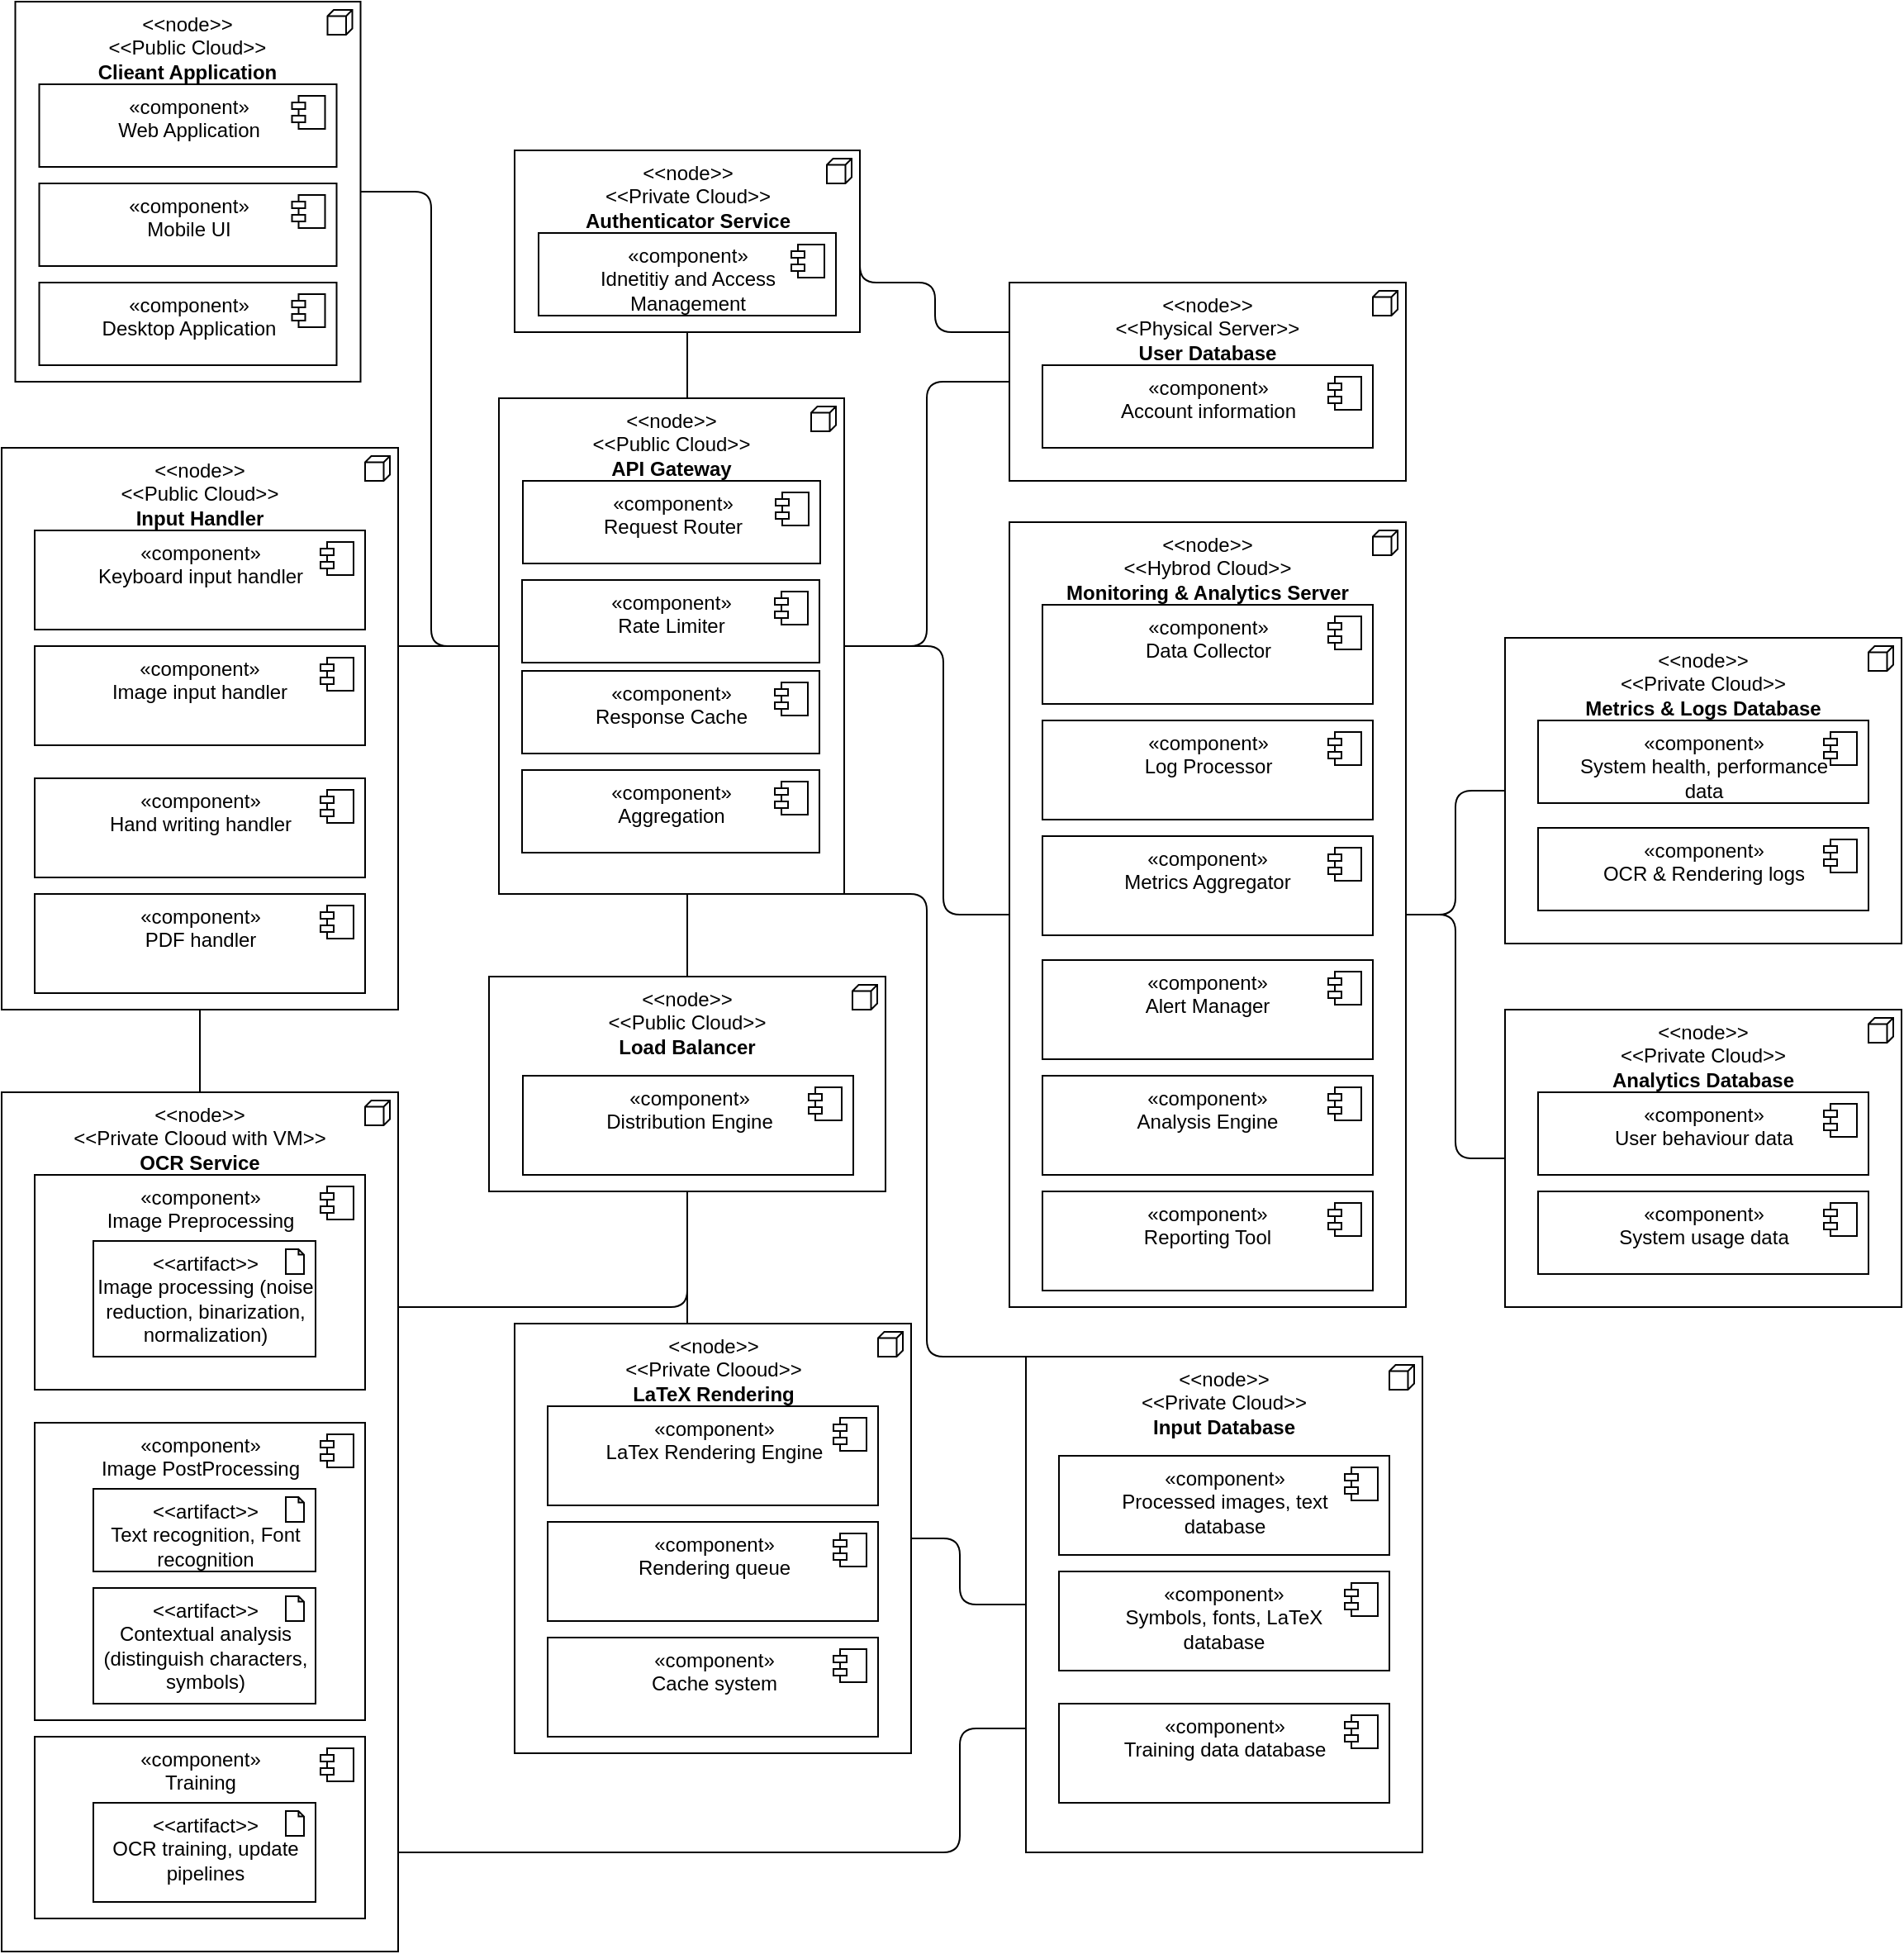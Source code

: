 <mxfile>
    <diagram id="DrkyC3V2zFr1rEeItjGi" name="Page-1">
        <mxGraphModel dx="1384" dy="1296" grid="1" gridSize="10" guides="1" tooltips="1" connect="1" arrows="1" fold="1" page="1" pageScale="1" pageWidth="850" pageHeight="1100" math="0" shadow="0">
            <root>
                <mxCell id="0"/>
                <mxCell id="1" parent="0"/>
                <mxCell id="99" style="html=1;entryX=0;entryY=0.5;entryDx=0;entryDy=0;entryPerimeter=0;edgeStyle=elbowEdgeStyle;endArrow=none;endFill=0;exitX=1;exitY=0.5;exitDx=0;exitDy=0;exitPerimeter=0;" parent="1" source="10" target="47" edge="1">
                    <mxGeometry relative="1" as="geometry">
                        <mxPoint x="332.25" y="290" as="targetPoint"/>
                        <Array as="points">
                            <mxPoint x="270" y="370"/>
                            <mxPoint x="329" y="250"/>
                        </Array>
                    </mxGeometry>
                </mxCell>
                <mxCell id="10" value="&amp;lt;&amp;lt;node&amp;gt;&amp;gt;&lt;br&gt;&amp;lt;&amp;lt;Public Cloud&amp;gt;&amp;gt;&lt;br&gt;&lt;b&gt;Clieant Application&lt;/b&gt;" style="html=1;outlineConnect=0;whiteSpace=wrap;shape=mxgraph.archimate.application;appType=node;align=center;verticalAlign=top;" parent="1" vertex="1">
                    <mxGeometry x="18.25" y="30" width="209" height="230" as="geometry"/>
                </mxCell>
                <mxCell id="29" value="«c&lt;span style=&quot;border-color: var(--border-color);&quot;&gt;omponent&lt;/span&gt;»&lt;br&gt;Web Application" style="html=1;dropTarget=0;verticalAlign=top;" parent="1" vertex="1">
                    <mxGeometry x="32.75" y="80" width="180" height="50" as="geometry"/>
                </mxCell>
                <mxCell id="30" value="" style="shape=module;jettyWidth=8;jettyHeight=4;" parent="29" vertex="1">
                    <mxGeometry x="1" width="20" height="20" relative="1" as="geometry">
                        <mxPoint x="-27" y="7" as="offset"/>
                    </mxGeometry>
                </mxCell>
                <mxCell id="31" value="«c&lt;span style=&quot;border-color: var(--border-color);&quot;&gt;omponent&lt;/span&gt;»&lt;br&gt;Mobile UI" style="html=1;dropTarget=0;verticalAlign=top;" parent="1" vertex="1">
                    <mxGeometry x="32.75" y="140" width="180" height="50" as="geometry"/>
                </mxCell>
                <mxCell id="32" value="" style="shape=module;jettyWidth=8;jettyHeight=4;" parent="31" vertex="1">
                    <mxGeometry x="1" width="20" height="20" relative="1" as="geometry">
                        <mxPoint x="-27" y="7" as="offset"/>
                    </mxGeometry>
                </mxCell>
                <mxCell id="38" value="&amp;lt;&amp;lt;node&amp;gt;&amp;gt;&lt;br&gt;&amp;lt;&amp;lt;Private Clooud with VM&amp;gt;&amp;gt;&lt;br&gt;&lt;b&gt;OCR Service&lt;/b&gt;" style="html=1;outlineConnect=0;whiteSpace=wrap;shape=mxgraph.archimate.application;appType=node;align=center;verticalAlign=top;" parent="1" vertex="1">
                    <mxGeometry x="10" y="690" width="240" height="520" as="geometry"/>
                </mxCell>
                <mxCell id="39" value="«c&lt;span style=&quot;border-color: var(--border-color);&quot;&gt;omponent&lt;/span&gt;»&lt;br&gt;Image Preprocessing" style="html=1;dropTarget=0;verticalAlign=top;" parent="1" vertex="1">
                    <mxGeometry x="30" y="740" width="200" height="130" as="geometry"/>
                </mxCell>
                <mxCell id="40" value="" style="shape=module;jettyWidth=8;jettyHeight=4;" parent="39" vertex="1">
                    <mxGeometry x="1" width="20" height="20" relative="1" as="geometry">
                        <mxPoint x="-27" y="7" as="offset"/>
                    </mxGeometry>
                </mxCell>
                <mxCell id="45" value="«c&lt;span style=&quot;border-color: var(--border-color);&quot;&gt;omponent&lt;/span&gt;»&lt;br&gt;Desktop Application" style="html=1;dropTarget=0;verticalAlign=top;" parent="1" vertex="1">
                    <mxGeometry x="32.75" y="200" width="180" height="50" as="geometry"/>
                </mxCell>
                <mxCell id="46" value="" style="shape=module;jettyWidth=8;jettyHeight=4;" parent="45" vertex="1">
                    <mxGeometry x="1" width="20" height="20" relative="1" as="geometry">
                        <mxPoint x="-27" y="7" as="offset"/>
                    </mxGeometry>
                </mxCell>
                <mxCell id="195" style="edgeStyle=orthogonalEdgeStyle;html=1;endArrow=none;endFill=0;" edge="1" parent="1" source="47" target="188">
                    <mxGeometry relative="1" as="geometry">
                        <Array as="points">
                            <mxPoint x="425" y="580"/>
                            <mxPoint x="425" y="580"/>
                        </Array>
                    </mxGeometry>
                </mxCell>
                <mxCell id="47" value="&amp;lt;&amp;lt;node&amp;gt;&amp;gt;&lt;br&gt;&amp;lt;&amp;lt;Public Cloud&amp;gt;&amp;gt;&lt;br&gt;&lt;b&gt;API Gateway&lt;/b&gt;" style="html=1;outlineConnect=0;whiteSpace=wrap;shape=mxgraph.archimate.application;appType=node;align=center;verticalAlign=top;" parent="1" vertex="1">
                    <mxGeometry x="311" y="270" width="209" height="300" as="geometry"/>
                </mxCell>
                <mxCell id="48" value="«c&lt;span style=&quot;border-color: var(--border-color);&quot;&gt;omponent&lt;/span&gt;»&lt;br&gt;Request Router" style="html=1;dropTarget=0;verticalAlign=top;" parent="1" vertex="1">
                    <mxGeometry x="325.5" y="320" width="180" height="50" as="geometry"/>
                </mxCell>
                <mxCell id="49" value="" style="shape=module;jettyWidth=8;jettyHeight=4;" parent="48" vertex="1">
                    <mxGeometry x="1" width="20" height="20" relative="1" as="geometry">
                        <mxPoint x="-27" y="7" as="offset"/>
                    </mxGeometry>
                </mxCell>
                <mxCell id="52" value="«c&lt;span style=&quot;border-color: var(--border-color);&quot;&gt;omponent&lt;/span&gt;»&lt;br&gt;Rate Limiter" style="html=1;dropTarget=0;verticalAlign=top;" parent="1" vertex="1">
                    <mxGeometry x="325" y="380" width="180" height="50" as="geometry"/>
                </mxCell>
                <mxCell id="53" value="" style="shape=module;jettyWidth=8;jettyHeight=4;" parent="52" vertex="1">
                    <mxGeometry x="1" width="20" height="20" relative="1" as="geometry">
                        <mxPoint x="-27" y="7" as="offset"/>
                    </mxGeometry>
                </mxCell>
                <mxCell id="54" value="«c&lt;span style=&quot;border-color: var(--border-color);&quot;&gt;omponent&lt;/span&gt;»&lt;br&gt;Response Cache" style="html=1;dropTarget=0;verticalAlign=top;" parent="1" vertex="1">
                    <mxGeometry x="325" y="435" width="180" height="50" as="geometry"/>
                </mxCell>
                <mxCell id="55" value="" style="shape=module;jettyWidth=8;jettyHeight=4;" parent="54" vertex="1">
                    <mxGeometry x="1" width="20" height="20" relative="1" as="geometry">
                        <mxPoint x="-27" y="7" as="offset"/>
                    </mxGeometry>
                </mxCell>
                <mxCell id="57" value="«c&lt;span style=&quot;border-color: var(--border-color);&quot;&gt;omponent&lt;/span&gt;»&lt;br&gt;Aggregation" style="html=1;dropTarget=0;verticalAlign=top;" parent="1" vertex="1">
                    <mxGeometry x="325" y="495" width="180" height="50" as="geometry"/>
                </mxCell>
                <mxCell id="58" value="" style="shape=module;jettyWidth=8;jettyHeight=4;" parent="57" vertex="1">
                    <mxGeometry x="1" width="20" height="20" relative="1" as="geometry">
                        <mxPoint x="-27" y="7" as="offset"/>
                    </mxGeometry>
                </mxCell>
                <mxCell id="59" value="&amp;lt;&amp;lt;artifact&amp;gt;&amp;gt;&lt;br&gt;Image processing (noise reduction, binarization, normalization)" style="html=1;outlineConnect=0;whiteSpace=wrap;shape=mxgraph.archimate3.application;appType=artifact;archiType=square;verticalAlign=top;" parent="1" vertex="1">
                    <mxGeometry x="65.5" y="780" width="134.5" height="70" as="geometry"/>
                </mxCell>
                <mxCell id="62" value="«c&lt;span style=&quot;border-color: var(--border-color);&quot;&gt;omponent&lt;/span&gt;»&lt;br&gt;Image PostProcessing" style="html=1;dropTarget=0;verticalAlign=top;" parent="1" vertex="1">
                    <mxGeometry x="30" y="890" width="200" height="180" as="geometry"/>
                </mxCell>
                <mxCell id="63" value="" style="shape=module;jettyWidth=8;jettyHeight=4;" parent="62" vertex="1">
                    <mxGeometry x="1" width="20" height="20" relative="1" as="geometry">
                        <mxPoint x="-27" y="7" as="offset"/>
                    </mxGeometry>
                </mxCell>
                <mxCell id="64" value="&amp;lt;&amp;lt;artifact&amp;gt;&amp;gt;&lt;br&gt;Text recognition, Font recognition" style="html=1;outlineConnect=0;whiteSpace=wrap;shape=mxgraph.archimate3.application;appType=artifact;archiType=square;verticalAlign=top;" parent="1" vertex="1">
                    <mxGeometry x="65.5" y="930" width="134.5" height="50" as="geometry"/>
                </mxCell>
                <mxCell id="61" value="&amp;lt;&amp;lt;artifact&amp;gt;&amp;gt;&lt;br&gt;Contextual analysis (distinguish characters, symbols)" style="html=1;outlineConnect=0;whiteSpace=wrap;shape=mxgraph.archimate3.application;appType=artifact;archiType=square;verticalAlign=top;" parent="1" vertex="1">
                    <mxGeometry x="65.5" y="990" width="134.5" height="70" as="geometry"/>
                </mxCell>
                <mxCell id="65" value="«c&lt;span style=&quot;border-color: var(--border-color);&quot;&gt;omponent&lt;/span&gt;»&lt;br&gt;Training" style="html=1;dropTarget=0;verticalAlign=top;" parent="1" vertex="1">
                    <mxGeometry x="30" y="1080" width="200" height="110" as="geometry"/>
                </mxCell>
                <mxCell id="66" value="" style="shape=module;jettyWidth=8;jettyHeight=4;" parent="65" vertex="1">
                    <mxGeometry x="1" width="20" height="20" relative="1" as="geometry">
                        <mxPoint x="-27" y="7" as="offset"/>
                    </mxGeometry>
                </mxCell>
                <mxCell id="67" value="&amp;lt;&amp;lt;artifact&amp;gt;&amp;gt;&lt;br&gt;OCR training, update pipelines" style="html=1;outlineConnect=0;whiteSpace=wrap;shape=mxgraph.archimate3.application;appType=artifact;archiType=square;verticalAlign=top;" parent="1" vertex="1">
                    <mxGeometry x="65.5" y="1120" width="134.5" height="60" as="geometry"/>
                </mxCell>
                <mxCell id="68" value="&amp;lt;&amp;lt;node&amp;gt;&amp;gt;&lt;br&gt;&amp;lt;&amp;lt;Private Clooud&amp;gt;&amp;gt;&lt;br style=&quot;border-color: var(--border-color);&quot;&gt;&lt;b&gt;LaTeX Rendering&lt;/b&gt;" style="html=1;outlineConnect=0;whiteSpace=wrap;shape=mxgraph.archimate.application;appType=node;align=center;verticalAlign=top;" parent="1" vertex="1">
                    <mxGeometry x="320.5" y="830" width="240" height="260" as="geometry"/>
                </mxCell>
                <mxCell id="69" value="«c&lt;span style=&quot;border-color: var(--border-color);&quot;&gt;omponent&lt;/span&gt;»&lt;br&gt;LaTex Rendering Engine" style="html=1;dropTarget=0;verticalAlign=top;" parent="1" vertex="1">
                    <mxGeometry x="340.5" y="880" width="200" height="60" as="geometry"/>
                </mxCell>
                <mxCell id="70" value="" style="shape=module;jettyWidth=8;jettyHeight=4;" parent="69" vertex="1">
                    <mxGeometry x="1" width="20" height="20" relative="1" as="geometry">
                        <mxPoint x="-27" y="7" as="offset"/>
                    </mxGeometry>
                </mxCell>
                <mxCell id="71" value="«c&lt;span style=&quot;border-color: var(--border-color);&quot;&gt;omponent&lt;/span&gt;»&lt;br&gt;Rendering queue" style="html=1;dropTarget=0;verticalAlign=top;" parent="1" vertex="1">
                    <mxGeometry x="340.5" y="950" width="200" height="60" as="geometry"/>
                </mxCell>
                <mxCell id="72" value="" style="shape=module;jettyWidth=8;jettyHeight=4;" parent="71" vertex="1">
                    <mxGeometry x="1" width="20" height="20" relative="1" as="geometry">
                        <mxPoint x="-27" y="7" as="offset"/>
                    </mxGeometry>
                </mxCell>
                <mxCell id="73" value="«c&lt;span style=&quot;border-color: var(--border-color);&quot;&gt;omponent&lt;/span&gt;»&lt;br&gt;Cache system" style="html=1;dropTarget=0;verticalAlign=top;" parent="1" vertex="1">
                    <mxGeometry x="340.5" y="1020" width="200" height="60" as="geometry"/>
                </mxCell>
                <mxCell id="74" value="" style="shape=module;jettyWidth=8;jettyHeight=4;" parent="73" vertex="1">
                    <mxGeometry x="1" width="20" height="20" relative="1" as="geometry">
                        <mxPoint x="-27" y="7" as="offset"/>
                    </mxGeometry>
                </mxCell>
                <mxCell id="182" style="edgeStyle=orthogonalEdgeStyle;html=1;exitX=0;exitY=0.25;exitDx=0;exitDy=0;exitPerimeter=0;entryX=1;entryY=0.5;entryDx=0;entryDy=0;entryPerimeter=0;endArrow=none;endFill=0;" parent="1" source="75" target="114" edge="1">
                    <mxGeometry relative="1" as="geometry">
                        <Array as="points">
                            <mxPoint x="575" y="230"/>
                            <mxPoint x="575" y="200"/>
                            <mxPoint x="529" y="200"/>
                        </Array>
                    </mxGeometry>
                </mxCell>
                <mxCell id="75" value="&amp;lt;&amp;lt;node&amp;gt;&amp;gt;&lt;br&gt;&amp;lt;&amp;lt;Physical Server&amp;gt;&amp;gt;&lt;br style=&quot;border-color: var(--border-color);&quot;&gt;&lt;b&gt;User Database&lt;/b&gt;" style="html=1;outlineConnect=0;whiteSpace=wrap;shape=mxgraph.archimate.application;appType=node;align=center;verticalAlign=top;" parent="1" vertex="1">
                    <mxGeometry x="620" y="200" width="240" height="120" as="geometry"/>
                </mxCell>
                <mxCell id="76" value="«c&lt;span style=&quot;border-color: var(--border-color);&quot;&gt;omponent&lt;/span&gt;»&lt;br&gt;Account information" style="html=1;dropTarget=0;verticalAlign=top;" parent="1" vertex="1">
                    <mxGeometry x="640" y="250" width="200" height="50" as="geometry"/>
                </mxCell>
                <mxCell id="77" value="" style="shape=module;jettyWidth=8;jettyHeight=4;" parent="76" vertex="1">
                    <mxGeometry x="1" width="20" height="20" relative="1" as="geometry">
                        <mxPoint x="-27" y="7" as="offset"/>
                    </mxGeometry>
                </mxCell>
                <mxCell id="82" value="&amp;lt;&amp;lt;node&amp;gt;&amp;gt;&lt;br&gt;&amp;lt;&amp;lt;Private Cloud&amp;gt;&amp;gt;&lt;br&gt;&lt;b&gt;Input Database&lt;/b&gt;" style="html=1;outlineConnect=0;whiteSpace=wrap;shape=mxgraph.archimate.application;appType=node;align=center;verticalAlign=top;" parent="1" vertex="1">
                    <mxGeometry x="630" y="850" width="240" height="300" as="geometry"/>
                </mxCell>
                <mxCell id="83" value="«c&lt;span style=&quot;border-color: var(--border-color);&quot;&gt;omponent&lt;/span&gt;»&lt;br&gt;Processed images, text &lt;br&gt;database" style="html=1;dropTarget=0;verticalAlign=top;" parent="1" vertex="1">
                    <mxGeometry x="650" y="910" width="200" height="60" as="geometry"/>
                </mxCell>
                <mxCell id="84" value="" style="shape=module;jettyWidth=8;jettyHeight=4;" parent="83" vertex="1">
                    <mxGeometry x="1" width="20" height="20" relative="1" as="geometry">
                        <mxPoint x="-27" y="7" as="offset"/>
                    </mxGeometry>
                </mxCell>
                <mxCell id="85" value="«c&lt;span style=&quot;border-color: var(--border-color);&quot;&gt;omponent&lt;/span&gt;»&lt;br&gt;Training data database" style="html=1;dropTarget=0;verticalAlign=top;" parent="1" vertex="1">
                    <mxGeometry x="650" y="1060" width="200" height="60" as="geometry"/>
                </mxCell>
                <mxCell id="86" value="" style="shape=module;jettyWidth=8;jettyHeight=4;" parent="85" vertex="1">
                    <mxGeometry x="1" width="20" height="20" relative="1" as="geometry">
                        <mxPoint x="-27" y="7" as="offset"/>
                    </mxGeometry>
                </mxCell>
                <mxCell id="87" value="«c&lt;span style=&quot;border-color: var(--border-color);&quot;&gt;omponent&lt;/span&gt;»&lt;br&gt;Symbols, fonts, LaTeX &lt;br&gt;database" style="html=1;dropTarget=0;verticalAlign=top;whiteSpace=wrap;" parent="1" vertex="1">
                    <mxGeometry x="650" y="980" width="200" height="60" as="geometry"/>
                </mxCell>
                <mxCell id="88" value="" style="shape=module;jettyWidth=8;jettyHeight=4;" parent="87" vertex="1">
                    <mxGeometry x="1" width="20" height="20" relative="1" as="geometry">
                        <mxPoint x="-27" y="7" as="offset"/>
                    </mxGeometry>
                </mxCell>
                <mxCell id="106" style="edgeStyle=elbowEdgeStyle;html=1;entryX=0.5;entryY=0;entryDx=0;entryDy=0;entryPerimeter=0;endArrow=none;endFill=0;exitX=0.5;exitY=1;exitDx=0;exitDy=0;exitPerimeter=0;" parent="1" source="47" target="82" edge="1">
                    <mxGeometry relative="1" as="geometry">
                        <mxPoint x="531.25" y="665" as="sourcePoint"/>
                        <mxPoint x="298" y="880" as="targetPoint"/>
                        <Array as="points">
                            <mxPoint x="570" y="590"/>
                            <mxPoint x="580" y="810"/>
                            <mxPoint x="570" y="850"/>
                            <mxPoint x="660" y="870"/>
                            <mxPoint x="580" y="870"/>
                            <mxPoint x="416" y="740"/>
                            <mxPoint x="460" y="760"/>
                            <mxPoint x="358" y="780"/>
                            <mxPoint x="498" y="730"/>
                            <mxPoint x="428" y="710"/>
                        </Array>
                    </mxGeometry>
                </mxCell>
                <mxCell id="108" style="edgeStyle=elbowEdgeStyle;html=1;entryX=0;entryY=0.75;entryDx=0;entryDy=0;entryPerimeter=0;endArrow=none;endFill=0;" parent="1" source="38" target="82" edge="1">
                    <mxGeometry relative="1" as="geometry">
                        <mxPoint x="250" y="720" as="sourcePoint"/>
                        <mxPoint x="430.5" y="880" as="targetPoint"/>
                        <Array as="points">
                            <mxPoint x="590" y="1150"/>
                            <mxPoint x="580" y="1150"/>
                            <mxPoint x="580" y="1180"/>
                            <mxPoint x="550" y="1160"/>
                            <mxPoint x="460" y="1200"/>
                            <mxPoint x="660" y="1390"/>
                            <mxPoint x="320" y="960"/>
                            <mxPoint x="270" y="910"/>
                            <mxPoint x="250" y="740"/>
                            <mxPoint x="426" y="750"/>
                            <mxPoint x="470" y="770"/>
                            <mxPoint x="368" y="790"/>
                            <mxPoint x="508" y="740"/>
                            <mxPoint x="438" y="720"/>
                        </Array>
                    </mxGeometry>
                </mxCell>
                <mxCell id="110" style="html=1;entryX=0;entryY=0.5;entryDx=0;entryDy=0;entryPerimeter=0;edgeStyle=elbowEdgeStyle;endArrow=none;endFill=0;exitX=1;exitY=0.5;exitDx=0;exitDy=0;exitPerimeter=0;" parent="1" source="47" target="75" edge="1">
                    <mxGeometry relative="1" as="geometry">
                        <mxPoint x="580" y="436.25" as="sourcePoint"/>
                        <mxPoint x="652" y="493.75" as="targetPoint"/>
                    </mxGeometry>
                </mxCell>
                <mxCell id="114" value="&amp;lt;&amp;lt;node&amp;gt;&amp;gt;&lt;br&gt;&amp;lt;&amp;lt;Private Cloud&amp;gt;&amp;gt;&lt;br&gt;&lt;b&gt;Authenticator Service&lt;/b&gt;" style="html=1;outlineConnect=0;whiteSpace=wrap;shape=mxgraph.archimate.application;appType=node;align=center;verticalAlign=top;" parent="1" vertex="1">
                    <mxGeometry x="320.5" y="120" width="209" height="110" as="geometry"/>
                </mxCell>
                <mxCell id="115" value="«c&lt;span style=&quot;border-color: var(--border-color);&quot;&gt;omponent&lt;/span&gt;»&lt;br&gt;Idnetitiy and Access &lt;br&gt;Management" style="html=1;dropTarget=0;verticalAlign=top;" parent="1" vertex="1">
                    <mxGeometry x="335" y="170" width="180" height="50" as="geometry"/>
                </mxCell>
                <mxCell id="116" value="" style="shape=module;jettyWidth=8;jettyHeight=4;" parent="115" vertex="1">
                    <mxGeometry x="1" width="20" height="20" relative="1" as="geometry">
                        <mxPoint x="-27" y="7" as="offset"/>
                    </mxGeometry>
                </mxCell>
                <mxCell id="121" style="html=1;entryX=0.5;entryY=1;entryDx=0;entryDy=0;entryPerimeter=0;edgeStyle=elbowEdgeStyle;endArrow=none;endFill=0;" parent="1" target="114" edge="1">
                    <mxGeometry relative="1" as="geometry">
                        <mxPoint x="425" y="270" as="sourcePoint"/>
                        <mxPoint x="520.5" y="655" as="targetPoint"/>
                        <Array as="points">
                            <mxPoint x="425" y="250"/>
                        </Array>
                    </mxGeometry>
                </mxCell>
                <mxCell id="144" style="edgeStyle=orthogonalEdgeStyle;html=1;exitX=0;exitY=0.5;exitDx=0;exitDy=0;exitPerimeter=0;entryX=1;entryY=0.5;entryDx=0;entryDy=0;entryPerimeter=0;endArrow=none;endFill=0;" parent="1" source="133" target="136" edge="1">
                    <mxGeometry relative="1" as="geometry"/>
                </mxCell>
                <mxCell id="133" value="&amp;lt;&amp;lt;node&amp;gt;&amp;gt;&lt;br&gt;&amp;lt;&amp;lt;Private Cloud&amp;gt;&amp;gt;&lt;br&gt;&lt;b&gt;Metrics &amp;amp; Logs Database&lt;/b&gt;" style="html=1;outlineConnect=0;whiteSpace=wrap;shape=mxgraph.archimate.application;appType=node;align=center;verticalAlign=top;" parent="1" vertex="1">
                    <mxGeometry x="920" y="415" width="240" height="185" as="geometry"/>
                </mxCell>
                <mxCell id="134" value="«c&lt;span style=&quot;border-color: var(--border-color);&quot;&gt;omponent&lt;/span&gt;»&lt;br&gt;System health, performance &lt;br&gt;data" style="html=1;dropTarget=0;verticalAlign=top;" parent="1" vertex="1">
                    <mxGeometry x="940" y="465" width="200" height="50" as="geometry"/>
                </mxCell>
                <mxCell id="135" value="" style="shape=module;jettyWidth=8;jettyHeight=4;" parent="134" vertex="1">
                    <mxGeometry x="1" width="20" height="20" relative="1" as="geometry">
                        <mxPoint x="-27" y="7" as="offset"/>
                    </mxGeometry>
                </mxCell>
                <mxCell id="145" style="edgeStyle=orthogonalEdgeStyle;html=1;exitX=0;exitY=0.5;exitDx=0;exitDy=0;exitPerimeter=0;entryX=1;entryY=0.5;entryDx=0;entryDy=0;entryPerimeter=0;endArrow=none;endFill=0;" parent="1" source="136" target="47" edge="1">
                    <mxGeometry relative="1" as="geometry">
                        <Array as="points">
                            <mxPoint x="580" y="582"/>
                            <mxPoint x="580" y="420"/>
                        </Array>
                    </mxGeometry>
                </mxCell>
                <mxCell id="136" value="&amp;lt;&amp;lt;node&amp;gt;&amp;gt;&lt;br&gt;&amp;lt;&amp;lt;Hybrod Cloud&amp;gt;&amp;gt;&lt;br&gt;&lt;b&gt;Monitoring &amp;amp; Analytics Server&lt;/b&gt;" style="html=1;outlineConnect=0;whiteSpace=wrap;shape=mxgraph.archimate.application;appType=node;align=center;verticalAlign=top;" parent="1" vertex="1">
                    <mxGeometry x="620" y="345" width="240" height="475" as="geometry"/>
                </mxCell>
                <mxCell id="137" value="«c&lt;span style=&quot;border-color: var(--border-color);&quot;&gt;omponent&lt;/span&gt;»&lt;br&gt;Data Collector" style="html=1;dropTarget=0;verticalAlign=top;" parent="1" vertex="1">
                    <mxGeometry x="640" y="395" width="200" height="60" as="geometry"/>
                </mxCell>
                <mxCell id="138" value="" style="shape=module;jettyWidth=8;jettyHeight=4;" parent="137" vertex="1">
                    <mxGeometry x="1" width="20" height="20" relative="1" as="geometry">
                        <mxPoint x="-27" y="7" as="offset"/>
                    </mxGeometry>
                </mxCell>
                <mxCell id="139" value="«c&lt;span style=&quot;border-color: var(--border-color);&quot;&gt;omponent&lt;/span&gt;»&lt;br&gt;Log Processor" style="html=1;dropTarget=0;verticalAlign=top;" parent="1" vertex="1">
                    <mxGeometry x="640" y="465" width="200" height="60" as="geometry"/>
                </mxCell>
                <mxCell id="140" value="" style="shape=module;jettyWidth=8;jettyHeight=4;" parent="139" vertex="1">
                    <mxGeometry x="1" width="20" height="20" relative="1" as="geometry">
                        <mxPoint x="-27" y="7" as="offset"/>
                    </mxGeometry>
                </mxCell>
                <mxCell id="141" value="«c&lt;span style=&quot;border-color: var(--border-color);&quot;&gt;omponent&lt;/span&gt;»&lt;br&gt;Metrics Aggregator" style="html=1;dropTarget=0;verticalAlign=top;whiteSpace=wrap;" parent="1" vertex="1">
                    <mxGeometry x="640" y="535" width="200" height="60" as="geometry"/>
                </mxCell>
                <mxCell id="142" value="" style="shape=module;jettyWidth=8;jettyHeight=4;" parent="141" vertex="1">
                    <mxGeometry x="1" width="20" height="20" relative="1" as="geometry">
                        <mxPoint x="-27" y="7" as="offset"/>
                    </mxGeometry>
                </mxCell>
                <mxCell id="150" value="«c&lt;span style=&quot;border-color: var(--border-color);&quot;&gt;omponent&lt;/span&gt;»&lt;br&gt;Alert Manager" style="html=1;dropTarget=0;verticalAlign=top;whiteSpace=wrap;" parent="1" vertex="1">
                    <mxGeometry x="640" y="610" width="200" height="60" as="geometry"/>
                </mxCell>
                <mxCell id="151" value="" style="shape=module;jettyWidth=8;jettyHeight=4;" parent="150" vertex="1">
                    <mxGeometry x="1" width="20" height="20" relative="1" as="geometry">
                        <mxPoint x="-27" y="7" as="offset"/>
                    </mxGeometry>
                </mxCell>
                <mxCell id="152" value="«c&lt;span style=&quot;border-color: var(--border-color);&quot;&gt;omponent&lt;/span&gt;»&lt;br&gt;Analysis Engine" style="html=1;dropTarget=0;verticalAlign=top;whiteSpace=wrap;" parent="1" vertex="1">
                    <mxGeometry x="640" y="680" width="200" height="60" as="geometry"/>
                </mxCell>
                <mxCell id="153" value="" style="shape=module;jettyWidth=8;jettyHeight=4;" parent="152" vertex="1">
                    <mxGeometry x="1" width="20" height="20" relative="1" as="geometry">
                        <mxPoint x="-27" y="7" as="offset"/>
                    </mxGeometry>
                </mxCell>
                <mxCell id="154" value="«c&lt;span style=&quot;border-color: var(--border-color);&quot;&gt;omponent&lt;/span&gt;»&lt;br&gt;Reporting Tool" style="html=1;dropTarget=0;verticalAlign=top;whiteSpace=wrap;" parent="1" vertex="1">
                    <mxGeometry x="640" y="750" width="200" height="60" as="geometry"/>
                </mxCell>
                <mxCell id="155" value="" style="shape=module;jettyWidth=8;jettyHeight=4;" parent="154" vertex="1">
                    <mxGeometry x="1" width="20" height="20" relative="1" as="geometry">
                        <mxPoint x="-27" y="7" as="offset"/>
                    </mxGeometry>
                </mxCell>
                <mxCell id="166" style="edgeStyle=orthogonalEdgeStyle;html=1;exitX=0;exitY=0.5;exitDx=0;exitDy=0;exitPerimeter=0;entryX=1;entryY=0.5;entryDx=0;entryDy=0;entryPerimeter=0;endArrow=none;endFill=0;" parent="1" source="156" target="136" edge="1">
                    <mxGeometry relative="1" as="geometry"/>
                </mxCell>
                <mxCell id="156" value="&amp;lt;&amp;lt;node&amp;gt;&amp;gt;&lt;br&gt;&amp;lt;&amp;lt;Private Cloud&amp;gt;&amp;gt;&lt;br style=&quot;border-color: var(--border-color);&quot;&gt;&lt;b&gt;Analytics Database&lt;/b&gt;" style="html=1;outlineConnect=0;whiteSpace=wrap;shape=mxgraph.archimate.application;appType=node;align=center;verticalAlign=top;" parent="1" vertex="1">
                    <mxGeometry x="920" y="640" width="240" height="180" as="geometry"/>
                </mxCell>
                <mxCell id="157" value="«c&lt;span style=&quot;border-color: var(--border-color);&quot;&gt;omponent&lt;/span&gt;»&lt;br&gt;User behaviour data" style="html=1;dropTarget=0;verticalAlign=top;" parent="1" vertex="1">
                    <mxGeometry x="940" y="690" width="200" height="50" as="geometry"/>
                </mxCell>
                <mxCell id="158" value="" style="shape=module;jettyWidth=8;jettyHeight=4;" parent="157" vertex="1">
                    <mxGeometry x="1" width="20" height="20" relative="1" as="geometry">
                        <mxPoint x="-27" y="7" as="offset"/>
                    </mxGeometry>
                </mxCell>
                <mxCell id="162" value="«c&lt;span style=&quot;border-color: var(--border-color);&quot;&gt;omponent&lt;/span&gt;»&lt;br&gt;OCR &amp;amp; Rendering logs" style="html=1;dropTarget=0;verticalAlign=top;" parent="1" vertex="1">
                    <mxGeometry x="940" y="530" width="200" height="50" as="geometry"/>
                </mxCell>
                <mxCell id="163" value="" style="shape=module;jettyWidth=8;jettyHeight=4;" parent="162" vertex="1">
                    <mxGeometry x="1" width="20" height="20" relative="1" as="geometry">
                        <mxPoint x="-27" y="7" as="offset"/>
                    </mxGeometry>
                </mxCell>
                <mxCell id="164" value="«c&lt;span style=&quot;border-color: var(--border-color);&quot;&gt;omponent&lt;/span&gt;»&lt;br&gt;System usage data" style="html=1;dropTarget=0;verticalAlign=top;" parent="1" vertex="1">
                    <mxGeometry x="940" y="750" width="200" height="50" as="geometry"/>
                </mxCell>
                <mxCell id="165" value="" style="shape=module;jettyWidth=8;jettyHeight=4;" parent="164" vertex="1">
                    <mxGeometry x="1" width="20" height="20" relative="1" as="geometry">
                        <mxPoint x="-27" y="7" as="offset"/>
                    </mxGeometry>
                </mxCell>
                <mxCell id="180" style="edgeStyle=orthogonalEdgeStyle;html=1;endArrow=none;endFill=0;" parent="1" target="47" edge="1">
                    <mxGeometry relative="1" as="geometry">
                        <mxPoint x="213" y="420" as="sourcePoint"/>
                        <Array as="points">
                            <mxPoint x="260" y="420"/>
                            <mxPoint x="260" y="420"/>
                        </Array>
                    </mxGeometry>
                </mxCell>
                <mxCell id="181" style="edgeStyle=orthogonalEdgeStyle;html=1;entryX=0.5;entryY=0;entryDx=0;entryDy=0;entryPerimeter=0;endArrow=none;endFill=0;" parent="1" source="168" target="38" edge="1">
                    <mxGeometry relative="1" as="geometry"/>
                </mxCell>
                <mxCell id="168" value="&amp;lt;&amp;lt;node&amp;gt;&amp;gt;&lt;br&gt;&amp;lt;&amp;lt;Public Cloud&amp;gt;&amp;gt;&lt;br&gt;&lt;b&gt;Input Handler&lt;/b&gt;" style="html=1;outlineConnect=0;whiteSpace=wrap;shape=mxgraph.archimate.application;appType=node;align=center;verticalAlign=top;" parent="1" vertex="1">
                    <mxGeometry x="10" y="300" width="240" height="340" as="geometry"/>
                </mxCell>
                <mxCell id="169" value="«c&lt;span style=&quot;border-color: var(--border-color);&quot;&gt;omponent&lt;/span&gt;»&lt;br&gt;Keyboard input handler" style="html=1;dropTarget=0;verticalAlign=top;" parent="1" vertex="1">
                    <mxGeometry x="30" y="350" width="200" height="60" as="geometry"/>
                </mxCell>
                <mxCell id="170" value="" style="shape=module;jettyWidth=8;jettyHeight=4;" parent="169" vertex="1">
                    <mxGeometry x="1" width="20" height="20" relative="1" as="geometry">
                        <mxPoint x="-27" y="7" as="offset"/>
                    </mxGeometry>
                </mxCell>
                <mxCell id="171" value="«c&lt;span style=&quot;border-color: var(--border-color);&quot;&gt;omponent&lt;/span&gt;»&lt;br&gt;Hand writing handler" style="html=1;dropTarget=0;verticalAlign=top;" parent="1" vertex="1">
                    <mxGeometry x="30" y="500" width="200" height="60" as="geometry"/>
                </mxCell>
                <mxCell id="172" value="" style="shape=module;jettyWidth=8;jettyHeight=4;" parent="171" vertex="1">
                    <mxGeometry x="1" width="20" height="20" relative="1" as="geometry">
                        <mxPoint x="-27" y="7" as="offset"/>
                    </mxGeometry>
                </mxCell>
                <mxCell id="173" value="«c&lt;span style=&quot;border-color: var(--border-color);&quot;&gt;omponent&lt;/span&gt;»&lt;br&gt;Image input handler" style="html=1;dropTarget=0;verticalAlign=top;whiteSpace=wrap;" parent="1" vertex="1">
                    <mxGeometry x="30" y="420" width="200" height="60" as="geometry"/>
                </mxCell>
                <mxCell id="174" value="" style="shape=module;jettyWidth=8;jettyHeight=4;" parent="173" vertex="1">
                    <mxGeometry x="1" width="20" height="20" relative="1" as="geometry">
                        <mxPoint x="-27" y="7" as="offset"/>
                    </mxGeometry>
                </mxCell>
                <mxCell id="175" value="«c&lt;span style=&quot;border-color: var(--border-color);&quot;&gt;omponent&lt;/span&gt;»&lt;br&gt;PDF handler" style="html=1;dropTarget=0;verticalAlign=top;" parent="1" vertex="1">
                    <mxGeometry x="30" y="570" width="200" height="60" as="geometry"/>
                </mxCell>
                <mxCell id="176" value="" style="shape=module;jettyWidth=8;jettyHeight=4;" parent="175" vertex="1">
                    <mxGeometry x="1" width="20" height="20" relative="1" as="geometry">
                        <mxPoint x="-27" y="7" as="offset"/>
                    </mxGeometry>
                </mxCell>
                <mxCell id="187" style="edgeStyle=elbowEdgeStyle;html=1;entryX=0;entryY=0.5;entryDx=0;entryDy=0;entryPerimeter=0;endArrow=none;endFill=0;exitX=1;exitY=0.5;exitDx=0;exitDy=0;exitPerimeter=0;" edge="1" parent="1" source="68" target="82">
                    <mxGeometry relative="1" as="geometry">
                        <mxPoint x="200" y="1220" as="sourcePoint"/>
                        <mxPoint x="700" y="1160" as="targetPoint"/>
                        <Array as="points">
                            <mxPoint x="590" y="1040"/>
                            <mxPoint x="630" y="1280"/>
                            <mxPoint x="330" y="970"/>
                            <mxPoint x="280" y="920"/>
                            <mxPoint x="260" y="750"/>
                            <mxPoint x="436" y="760"/>
                            <mxPoint x="480" y="780"/>
                            <mxPoint x="378" y="800"/>
                            <mxPoint x="518" y="750"/>
                            <mxPoint x="448" y="730"/>
                        </Array>
                    </mxGeometry>
                </mxCell>
                <mxCell id="188" value="&amp;lt;&amp;lt;node&amp;gt;&amp;gt;&lt;br&gt;&amp;lt;&amp;lt;Public Cloud&amp;gt;&amp;gt;&lt;br style=&quot;border-color: var(--border-color);&quot;&gt;&lt;b&gt;Load Balancer&lt;/b&gt;" style="html=1;outlineConnect=0;whiteSpace=wrap;shape=mxgraph.archimate.application;appType=node;align=center;verticalAlign=top;" vertex="1" parent="1">
                    <mxGeometry x="305" y="620" width="240" height="130" as="geometry"/>
                </mxCell>
                <mxCell id="189" value="«c&lt;span style=&quot;border-color: var(--border-color);&quot;&gt;omponent&lt;/span&gt;»&lt;br&gt;Distribution Engine" style="html=1;dropTarget=0;verticalAlign=top;" vertex="1" parent="1">
                    <mxGeometry x="325.5" y="680" width="200" height="60" as="geometry"/>
                </mxCell>
                <mxCell id="190" value="" style="shape=module;jettyWidth=8;jettyHeight=4;" vertex="1" parent="189">
                    <mxGeometry x="1" width="20" height="20" relative="1" as="geometry">
                        <mxPoint x="-27" y="7" as="offset"/>
                    </mxGeometry>
                </mxCell>
                <mxCell id="197" style="edgeStyle=orthogonalEdgeStyle;html=1;endArrow=none;endFill=0;exitX=0.5;exitY=1;exitDx=0;exitDy=0;exitPerimeter=0;" edge="1" parent="1" source="188" target="68">
                    <mxGeometry relative="1" as="geometry">
                        <mxPoint x="435.429" y="770.0" as="sourcePoint"/>
                        <mxPoint x="445" y="820.0" as="targetPoint"/>
                        <Array as="points">
                            <mxPoint x="425" y="810"/>
                            <mxPoint x="425" y="810"/>
                        </Array>
                    </mxGeometry>
                </mxCell>
                <mxCell id="198" style="edgeStyle=orthogonalEdgeStyle;html=1;endArrow=none;endFill=0;exitX=0.5;exitY=1;exitDx=0;exitDy=0;exitPerimeter=0;entryX=1;entryY=0.25;entryDx=0;entryDy=0;entryPerimeter=0;" edge="1" parent="1" source="188" target="38">
                    <mxGeometry relative="1" as="geometry">
                        <mxPoint x="311" y="795.0" as="sourcePoint"/>
                        <mxPoint x="366" y="1105" as="targetPoint"/>
                    </mxGeometry>
                </mxCell>
            </root>
        </mxGraphModel>
    </diagram>
</mxfile>
